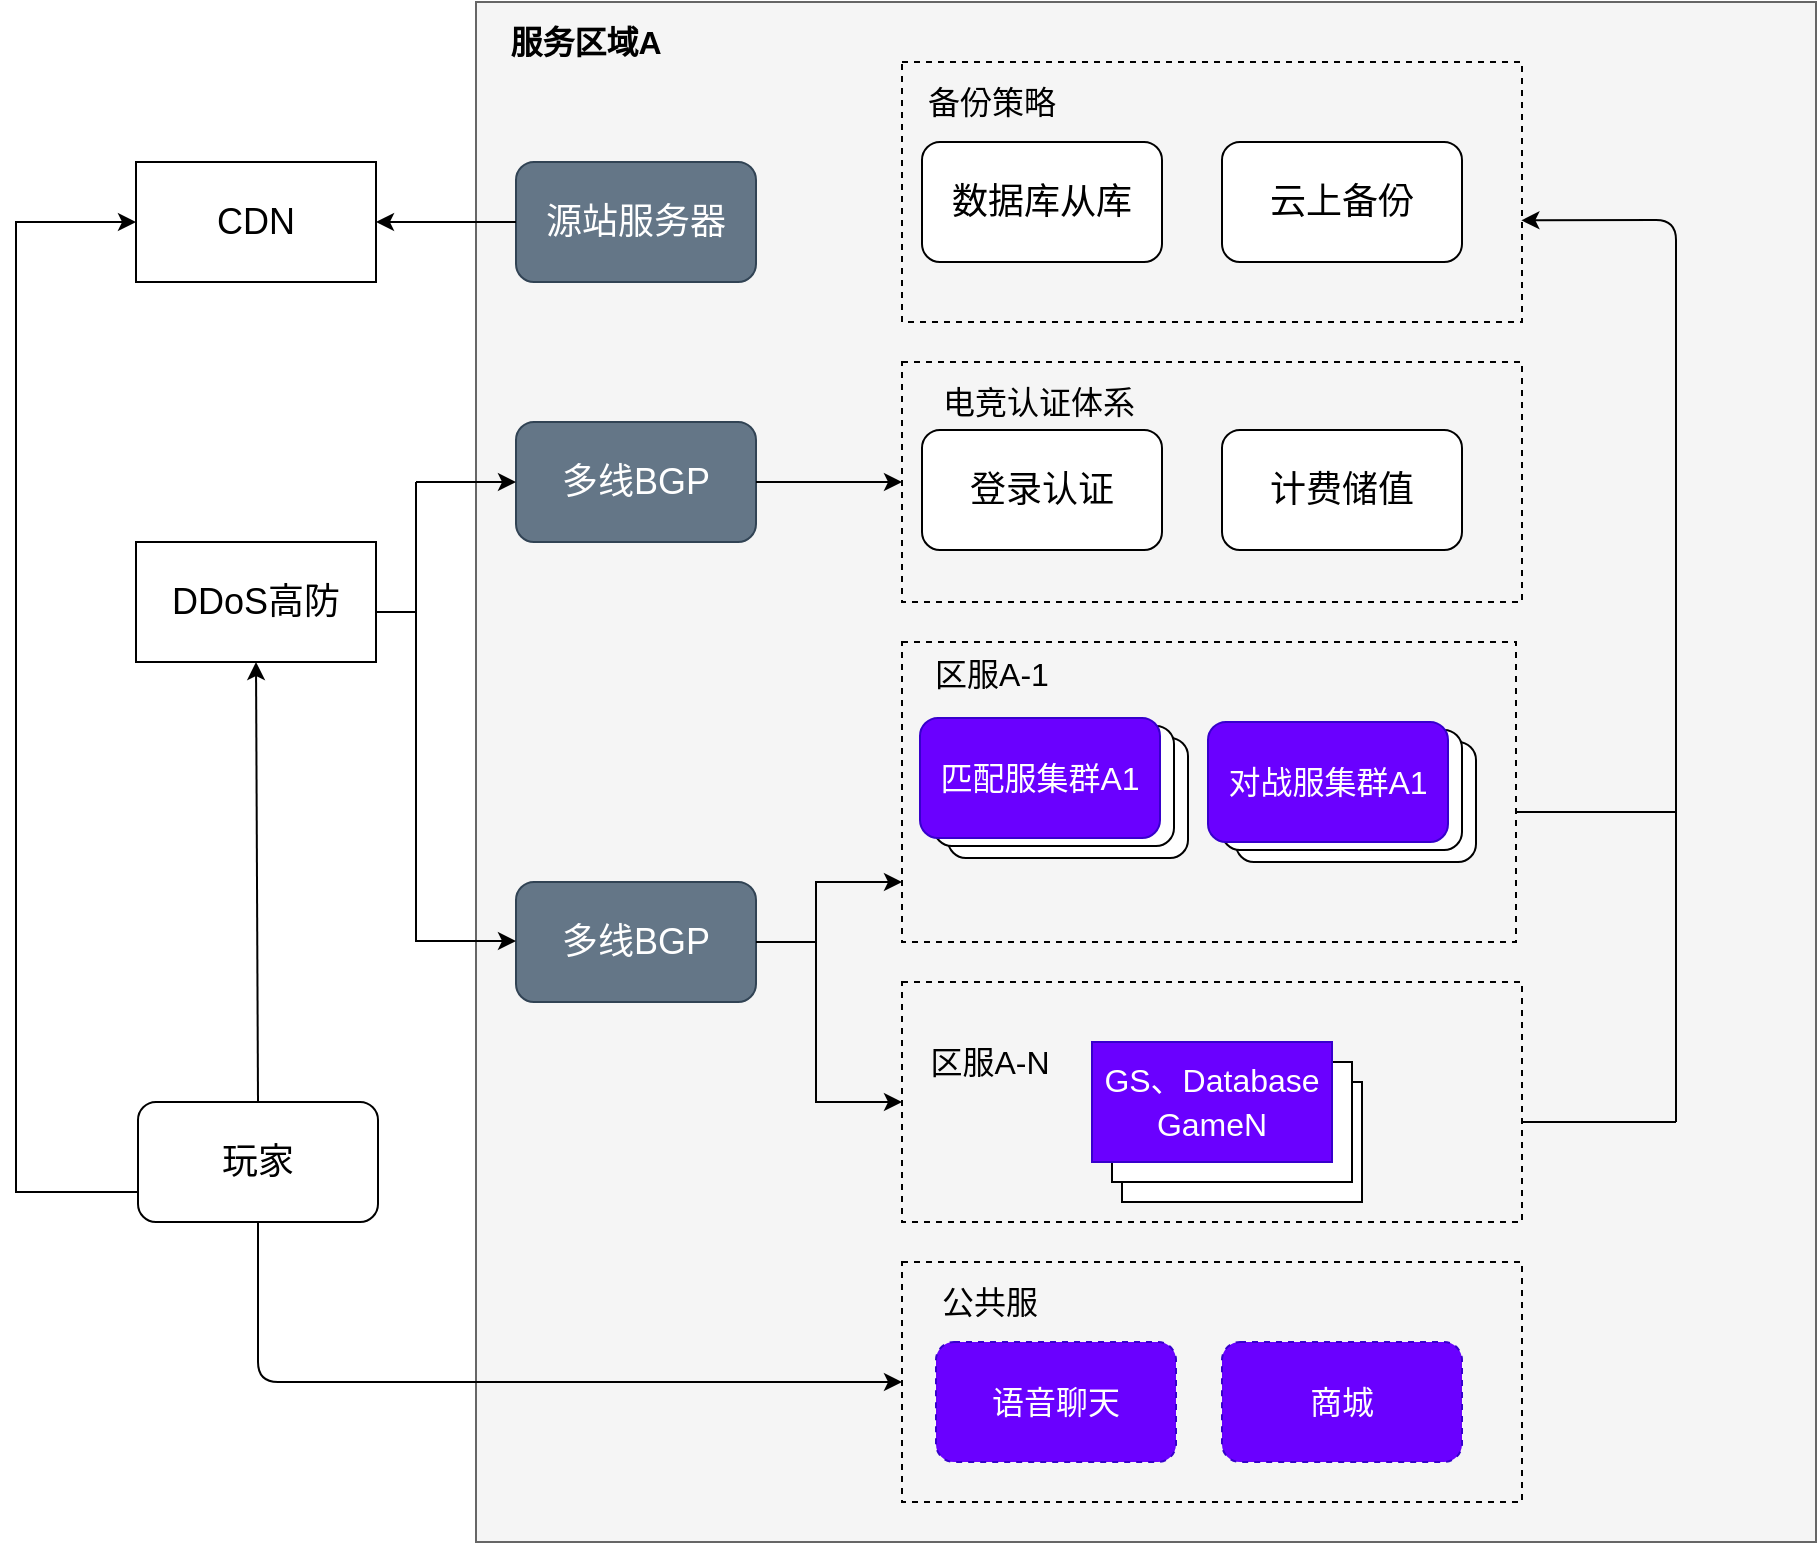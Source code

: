 <mxfile version="14.4.3" type="github">
  <diagram id="fT9dytx6FlZxMEzEyuWl" name="Page-1">
    <mxGraphModel dx="1117" dy="576" grid="1" gridSize="10" guides="1" tooltips="1" connect="1" arrows="1" fold="1" page="1" pageScale="1" pageWidth="1600" pageHeight="1200" math="0" shadow="0">
      <root>
        <mxCell id="0" />
        <mxCell id="1" parent="0" />
        <mxCell id="Vs3RJaH12gDjdYwrqUp_-3" value="" style="rounded=0;whiteSpace=wrap;html=1;fillColor=#f5f5f5;strokeColor=#666666;fontColor=#333333;" parent="1" vertex="1">
          <mxGeometry x="340" y="320" width="670" height="770" as="geometry" />
        </mxCell>
        <mxCell id="Vs3RJaH12gDjdYwrqUp_-6" value="CDN" style="rounded=0;whiteSpace=wrap;html=1;fontSize=18;" parent="1" vertex="1">
          <mxGeometry x="170" y="400" width="120" height="60" as="geometry" />
        </mxCell>
        <mxCell id="zrN1Y2SLU0a6Z4_LZhqY-11" value="" style="edgeStyle=elbowEdgeStyle;rounded=0;orthogonalLoop=1;jettySize=auto;html=1;fontSize=16;fontColor=#030303;exitX=0;exitY=0.75;exitDx=0;exitDy=0;" edge="1" parent="1" source="Vs3RJaH12gDjdYwrqUp_-7" target="Vs3RJaH12gDjdYwrqUp_-6">
          <mxGeometry relative="1" as="geometry">
            <Array as="points">
              <mxPoint x="110" y="510" />
            </Array>
          </mxGeometry>
        </mxCell>
        <mxCell id="Vs3RJaH12gDjdYwrqUp_-7" value="玩家" style="rounded=1;whiteSpace=wrap;html=1;fontSize=18;" parent="1" vertex="1">
          <mxGeometry x="171" y="870" width="120" height="60" as="geometry" />
        </mxCell>
        <mxCell id="Vs3RJaH12gDjdYwrqUp_-8" value="DDoS高防" style="rounded=0;whiteSpace=wrap;html=1;fontSize=18;" parent="1" vertex="1">
          <mxGeometry x="170" y="590" width="120" height="60" as="geometry" />
        </mxCell>
        <mxCell id="Vs3RJaH12gDjdYwrqUp_-9" value="&lt;font style=&quot;font-size: 16px&quot;&gt;服务区域A&lt;/font&gt;" style="text;html=1;strokeColor=none;fillColor=none;align=center;verticalAlign=middle;whiteSpace=wrap;rounded=0;fontStyle=1;fontSize=18;" parent="1" vertex="1">
          <mxGeometry x="350" y="330" width="90" height="20" as="geometry" />
        </mxCell>
        <mxCell id="Vs3RJaH12gDjdYwrqUp_-10" value="源站服务器" style="rounded=1;whiteSpace=wrap;html=1;fontSize=18;fillColor=#647687;strokeColor=#314354;fontColor=#ffffff;" parent="1" vertex="1">
          <mxGeometry x="360" y="400" width="120" height="60" as="geometry" />
        </mxCell>
        <mxCell id="Vs3RJaH12gDjdYwrqUp_-11" value="多线BGP" style="rounded=1;whiteSpace=wrap;html=1;fontSize=18;fillColor=#647687;strokeColor=#314354;fontColor=#ffffff;" parent="1" vertex="1">
          <mxGeometry x="360" y="530" width="120" height="60" as="geometry" />
        </mxCell>
        <mxCell id="Vs3RJaH12gDjdYwrqUp_-12" value="多线BGP" style="rounded=1;whiteSpace=wrap;html=1;strokeColor=#314354;fillColor=#647687;fontColor=#ffffff;fontSize=18;" parent="1" vertex="1">
          <mxGeometry x="360" y="760" width="120" height="60" as="geometry" />
        </mxCell>
        <mxCell id="Vs3RJaH12gDjdYwrqUp_-19" value="" style="rounded=0;whiteSpace=wrap;html=1;dashed=1;strokeColor=#000000;fillColor=none;gradientColor=none;" parent="1" vertex="1">
          <mxGeometry x="553" y="350" width="310" height="130" as="geometry" />
        </mxCell>
        <mxCell id="Vs3RJaH12gDjdYwrqUp_-20" value="" style="rounded=0;whiteSpace=wrap;html=1;dashed=1;strokeColor=#000000;fillColor=none;gradientColor=none;" parent="1" vertex="1">
          <mxGeometry x="553" y="500" width="310" height="120" as="geometry" />
        </mxCell>
        <mxCell id="Vs3RJaH12gDjdYwrqUp_-21" value="" style="rounded=0;whiteSpace=wrap;html=1;dashed=1;strokeColor=#000000;fillColor=none;gradientColor=none;" parent="1" vertex="1">
          <mxGeometry x="553" y="640" width="307" height="150" as="geometry" />
        </mxCell>
        <mxCell id="Vs3RJaH12gDjdYwrqUp_-22" value="" style="rounded=0;whiteSpace=wrap;html=1;dashed=1;strokeColor=#000000;fillColor=none;gradientColor=none;" parent="1" vertex="1">
          <mxGeometry x="553" y="810" width="310" height="120" as="geometry" />
        </mxCell>
        <mxCell id="Vs3RJaH12gDjdYwrqUp_-23" value="&lt;span style=&quot;font-weight: 400; font-size: 16px;&quot;&gt;备份策略&lt;/span&gt;" style="text;html=1;strokeColor=none;fillColor=none;align=center;verticalAlign=middle;whiteSpace=wrap;rounded=0;fontStyle=1;fontSize=16;" parent="1" vertex="1">
          <mxGeometry x="563" y="360" width="70" height="20" as="geometry" />
        </mxCell>
        <mxCell id="Vs3RJaH12gDjdYwrqUp_-24" value="登录认证" style="rounded=1;whiteSpace=wrap;html=1;fontSize=18;" parent="1" vertex="1">
          <mxGeometry x="563" y="534" width="120" height="60" as="geometry" />
        </mxCell>
        <mxCell id="Vs3RJaH12gDjdYwrqUp_-25" value="计费储值" style="rounded=1;whiteSpace=wrap;html=1;fontSize=18;" parent="1" vertex="1">
          <mxGeometry x="713" y="534" width="120" height="60" as="geometry" />
        </mxCell>
        <mxCell id="Vs3RJaH12gDjdYwrqUp_-26" value="&lt;span style=&quot;font-weight: 400&quot;&gt;电竞认证体系&lt;/span&gt;" style="text;html=1;strokeColor=none;fillColor=none;align=center;verticalAlign=middle;whiteSpace=wrap;rounded=0;fontStyle=1;fontSize=16;" parent="1" vertex="1">
          <mxGeometry x="563" y="510" width="117" height="20" as="geometry" />
        </mxCell>
        <mxCell id="Vs3RJaH12gDjdYwrqUp_-27" value="&lt;span style=&quot;font-weight: 400; font-size: 16px;&quot;&gt;区服A-1&lt;/span&gt;" style="text;html=1;strokeColor=none;fillColor=none;align=center;verticalAlign=middle;whiteSpace=wrap;rounded=0;fontStyle=1;fontSize=16;" parent="1" vertex="1">
          <mxGeometry x="563" y="646" width="70" height="20" as="geometry" />
        </mxCell>
        <mxCell id="Vs3RJaH12gDjdYwrqUp_-28" value="&lt;span style=&quot;font-weight: 400; font-size: 16px;&quot;&gt;区服A-N&lt;/span&gt;" style="text;html=1;strokeColor=none;fillColor=none;align=center;verticalAlign=middle;whiteSpace=wrap;rounded=0;fontStyle=1;fontSize=16;" parent="1" vertex="1">
          <mxGeometry x="562" y="840" width="70" height="20" as="geometry" />
        </mxCell>
        <mxCell id="Vs3RJaH12gDjdYwrqUp_-29" value="架构同源A-1" style="rounded=0;whiteSpace=wrap;html=1;" parent="1" vertex="1">
          <mxGeometry x="663" y="860" width="120" height="60" as="geometry" />
        </mxCell>
        <mxCell id="Vs3RJaH12gDjdYwrqUp_-30" value="架构同源A-1" style="rounded=0;whiteSpace=wrap;html=1;" parent="1" vertex="1">
          <mxGeometry x="658" y="850" width="120" height="60" as="geometry" />
        </mxCell>
        <mxCell id="Vs3RJaH12gDjdYwrqUp_-31" value="&lt;span style=&quot;font-size: 16px&quot;&gt;GS、Database&lt;/span&gt;&lt;br style=&quot;font-size: 16px&quot;&gt;&lt;span style=&quot;font-size: 16px&quot;&gt;GameN&lt;/span&gt;" style="rounded=0;whiteSpace=wrap;html=1;fontSize=18;fillColor=#6a00ff;strokeColor=#3700CC;fontColor=#ffffff;" parent="1" vertex="1">
          <mxGeometry x="648" y="840" width="120" height="60" as="geometry" />
        </mxCell>
        <mxCell id="Vs3RJaH12gDjdYwrqUp_-34" value="数据库从库" style="rounded=1;whiteSpace=wrap;html=1;fontSize=18;" parent="1" vertex="1">
          <mxGeometry x="563" y="390" width="120" height="60" as="geometry" />
        </mxCell>
        <mxCell id="Vs3RJaH12gDjdYwrqUp_-35" value="&lt;font style=&quot;font-size: 18px&quot;&gt;云上备份&lt;/font&gt;" style="rounded=1;whiteSpace=wrap;html=1;" parent="1" vertex="1">
          <mxGeometry x="713" y="390" width="120" height="60" as="geometry" />
        </mxCell>
        <mxCell id="Vs3RJaH12gDjdYwrqUp_-38" value="" style="endArrow=classic;html=1;entryX=0;entryY=0.5;entryDx=0;entryDy=0;" parent="1" target="Vs3RJaH12gDjdYwrqUp_-11" edge="1">
          <mxGeometry width="50" height="50" relative="1" as="geometry">
            <mxPoint x="310" y="560" as="sourcePoint" />
            <mxPoint x="630" y="480" as="targetPoint" />
            <Array as="points" />
          </mxGeometry>
        </mxCell>
        <mxCell id="Vs3RJaH12gDjdYwrqUp_-45" value="" style="endArrow=classic;html=1;" parent="1" source="Vs3RJaH12gDjdYwrqUp_-11" target="Vs3RJaH12gDjdYwrqUp_-20" edge="1">
          <mxGeometry width="50" height="50" relative="1" as="geometry">
            <mxPoint x="523" y="564" as="sourcePoint" />
            <mxPoint x="553" y="564" as="targetPoint" />
          </mxGeometry>
        </mxCell>
        <mxCell id="Vs3RJaH12gDjdYwrqUp_-49" value="" style="endArrow=classic;html=1;exitX=0;exitY=0.5;exitDx=0;exitDy=0;entryX=1;entryY=0.5;entryDx=0;entryDy=0;" parent="1" source="Vs3RJaH12gDjdYwrqUp_-10" target="Vs3RJaH12gDjdYwrqUp_-6" edge="1">
          <mxGeometry width="50" height="50" relative="1" as="geometry">
            <mxPoint x="630" y="650" as="sourcePoint" />
            <mxPoint x="680" y="600" as="targetPoint" />
          </mxGeometry>
        </mxCell>
        <mxCell id="Vs3RJaH12gDjdYwrqUp_-51" style="edgeStyle=elbowEdgeStyle;rounded=0;orthogonalLoop=1;jettySize=auto;html=1;fontSize=16;fontColor=#030303;entryX=0;entryY=0.5;entryDx=0;entryDy=0;" parent="1" source="Vs3RJaH12gDjdYwrqUp_-12" target="Vs3RJaH12gDjdYwrqUp_-22" edge="1">
          <mxGeometry relative="1" as="geometry">
            <Array as="points">
              <mxPoint x="510" y="880" />
              <mxPoint x="500" y="840" />
            </Array>
          </mxGeometry>
        </mxCell>
        <mxCell id="Vs3RJaH12gDjdYwrqUp_-53" style="edgeStyle=elbowEdgeStyle;rounded=0;orthogonalLoop=1;jettySize=auto;html=1;fontSize=16;fontColor=#030303;entryX=0;entryY=0.5;entryDx=0;entryDy=0;" parent="1" edge="1">
          <mxGeometry relative="1" as="geometry">
            <mxPoint x="500" y="790" as="sourcePoint" />
            <mxPoint x="553" y="760" as="targetPoint" />
            <Array as="points">
              <mxPoint x="510" y="760" />
              <mxPoint x="500" y="720" />
            </Array>
          </mxGeometry>
        </mxCell>
        <mxCell id="Vs3RJaH12gDjdYwrqUp_-56" value="" style="endArrow=classic;html=1;fontSize=16;fontColor=#030303;entryX=0.999;entryY=0.609;entryDx=0;entryDy=0;entryPerimeter=0;" parent="1" target="Vs3RJaH12gDjdYwrqUp_-19" edge="1">
          <mxGeometry width="50" height="50" relative="1" as="geometry">
            <mxPoint x="940" y="880" as="sourcePoint" />
            <mxPoint x="990" y="825" as="targetPoint" />
            <Array as="points">
              <mxPoint x="940" y="429" />
            </Array>
          </mxGeometry>
        </mxCell>
        <mxCell id="Vs3RJaH12gDjdYwrqUp_-57" value="" style="endArrow=none;html=1;fontSize=16;fontColor=#030303;" parent="1" edge="1">
          <mxGeometry width="50" height="50" relative="1" as="geometry">
            <mxPoint x="863" y="880" as="sourcePoint" />
            <mxPoint x="940" y="880" as="targetPoint" />
          </mxGeometry>
        </mxCell>
        <mxCell id="Vs3RJaH12gDjdYwrqUp_-58" value="" style="endArrow=none;html=1;fontSize=16;fontColor=#030303;" parent="1" edge="1">
          <mxGeometry width="50" height="50" relative="1" as="geometry">
            <mxPoint x="860" y="725" as="sourcePoint" />
            <mxPoint x="940" y="725" as="targetPoint" />
          </mxGeometry>
        </mxCell>
        <mxCell id="zrN1Y2SLU0a6Z4_LZhqY-1" value="" style="rounded=0;whiteSpace=wrap;html=1;dashed=1;strokeColor=#000000;fillColor=none;gradientColor=none;" vertex="1" parent="1">
          <mxGeometry x="553" y="950" width="310" height="120" as="geometry" />
        </mxCell>
        <mxCell id="zrN1Y2SLU0a6Z4_LZhqY-2" value="&lt;span style=&quot;font-weight: 400&quot;&gt;公共服&lt;/span&gt;" style="text;html=1;strokeColor=none;fillColor=none;align=center;verticalAlign=middle;whiteSpace=wrap;rounded=0;fontStyle=1;fontSize=16;" vertex="1" parent="1">
          <mxGeometry x="562" y="960" width="70" height="20" as="geometry" />
        </mxCell>
        <mxCell id="zrN1Y2SLU0a6Z4_LZhqY-3" value="语音聊天" style="rounded=1;whiteSpace=wrap;html=1;dashed=1;fontSize=16;fillColor=#6a00ff;strokeColor=#3700CC;fontColor=#ffffff;" vertex="1" parent="1">
          <mxGeometry x="570" y="990" width="120" height="60" as="geometry" />
        </mxCell>
        <mxCell id="zrN1Y2SLU0a6Z4_LZhqY-13" value="" style="endArrow=classic;html=1;entryX=0;entryY=0.5;entryDx=0;entryDy=0;" edge="1" parent="1">
          <mxGeometry width="50" height="50" relative="1" as="geometry">
            <mxPoint x="310" y="789.5" as="sourcePoint" />
            <mxPoint x="360" y="789.5" as="targetPoint" />
            <Array as="points" />
          </mxGeometry>
        </mxCell>
        <mxCell id="zrN1Y2SLU0a6Z4_LZhqY-14" value="" style="endArrow=none;html=1;fontSize=16;fontColor=#030303;" edge="1" parent="1">
          <mxGeometry width="50" height="50" relative="1" as="geometry">
            <mxPoint x="310" y="790" as="sourcePoint" />
            <mxPoint x="310" y="560" as="targetPoint" />
          </mxGeometry>
        </mxCell>
        <mxCell id="zrN1Y2SLU0a6Z4_LZhqY-16" value="" style="endArrow=none;html=1;fontSize=16;fontColor=#030303;" edge="1" parent="1">
          <mxGeometry width="50" height="50" relative="1" as="geometry">
            <mxPoint x="290" y="625" as="sourcePoint" />
            <mxPoint x="310" y="625" as="targetPoint" />
          </mxGeometry>
        </mxCell>
        <mxCell id="zrN1Y2SLU0a6Z4_LZhqY-17" value="" style="endArrow=classic;html=1;fontSize=16;fontColor=#030303;exitX=0.5;exitY=1;exitDx=0;exitDy=0;entryX=0;entryY=0.5;entryDx=0;entryDy=0;" edge="1" parent="1" source="Vs3RJaH12gDjdYwrqUp_-7" target="zrN1Y2SLU0a6Z4_LZhqY-1">
          <mxGeometry width="50" height="50" relative="1" as="geometry">
            <mxPoint x="440" y="850" as="sourcePoint" />
            <mxPoint x="490" y="800" as="targetPoint" />
            <Array as="points">
              <mxPoint x="231" y="1010" />
              <mxPoint x="380" y="1010" />
            </Array>
          </mxGeometry>
        </mxCell>
        <mxCell id="zrN1Y2SLU0a6Z4_LZhqY-18" value="" style="endArrow=classic;html=1;fontSize=16;fontColor=#030303;exitX=0.5;exitY=0;exitDx=0;exitDy=0;entryX=0.5;entryY=1;entryDx=0;entryDy=0;" edge="1" parent="1" source="Vs3RJaH12gDjdYwrqUp_-7" target="Vs3RJaH12gDjdYwrqUp_-8">
          <mxGeometry width="50" height="50" relative="1" as="geometry">
            <mxPoint x="440" y="680" as="sourcePoint" />
            <mxPoint x="240" y="640" as="targetPoint" />
          </mxGeometry>
        </mxCell>
        <mxCell id="zrN1Y2SLU0a6Z4_LZhqY-19" value="商城" style="rounded=1;whiteSpace=wrap;html=1;dashed=1;fontSize=16;fillColor=#6a00ff;strokeColor=#3700CC;fontColor=#ffffff;" vertex="1" parent="1">
          <mxGeometry x="713" y="990" width="120" height="60" as="geometry" />
        </mxCell>
        <mxCell id="zrN1Y2SLU0a6Z4_LZhqY-20" value="对战服集群A1" style="rounded=1;whiteSpace=wrap;html=1;fontSize=16;" vertex="1" parent="1">
          <mxGeometry x="720" y="690" width="120" height="60" as="geometry" />
        </mxCell>
        <mxCell id="zrN1Y2SLU0a6Z4_LZhqY-22" value="对战服集群A1" style="rounded=1;whiteSpace=wrap;html=1;fontSize=16;" vertex="1" parent="1">
          <mxGeometry x="713" y="684" width="120" height="60" as="geometry" />
        </mxCell>
        <mxCell id="zrN1Y2SLU0a6Z4_LZhqY-24" value="对战服集群A1" style="rounded=1;whiteSpace=wrap;html=1;fontSize=16;fillColor=#6a00ff;strokeColor=#3700CC;fontColor=#ffffff;" vertex="1" parent="1">
          <mxGeometry x="706" y="680" width="120" height="60" as="geometry" />
        </mxCell>
        <mxCell id="zrN1Y2SLU0a6Z4_LZhqY-26" value="对战服集群A1" style="rounded=1;whiteSpace=wrap;html=1;fontSize=16;" vertex="1" parent="1">
          <mxGeometry x="576" y="688" width="120" height="60" as="geometry" />
        </mxCell>
        <mxCell id="zrN1Y2SLU0a6Z4_LZhqY-27" value="对战服集群A1" style="rounded=1;whiteSpace=wrap;html=1;fontSize=16;" vertex="1" parent="1">
          <mxGeometry x="569" y="682" width="120" height="60" as="geometry" />
        </mxCell>
        <mxCell id="zrN1Y2SLU0a6Z4_LZhqY-28" value="匹配服集群A1" style="rounded=1;whiteSpace=wrap;html=1;fontSize=16;fillColor=#6a00ff;strokeColor=#3700CC;fontColor=#ffffff;" vertex="1" parent="1">
          <mxGeometry x="562" y="678" width="120" height="60" as="geometry" />
        </mxCell>
      </root>
    </mxGraphModel>
  </diagram>
</mxfile>
